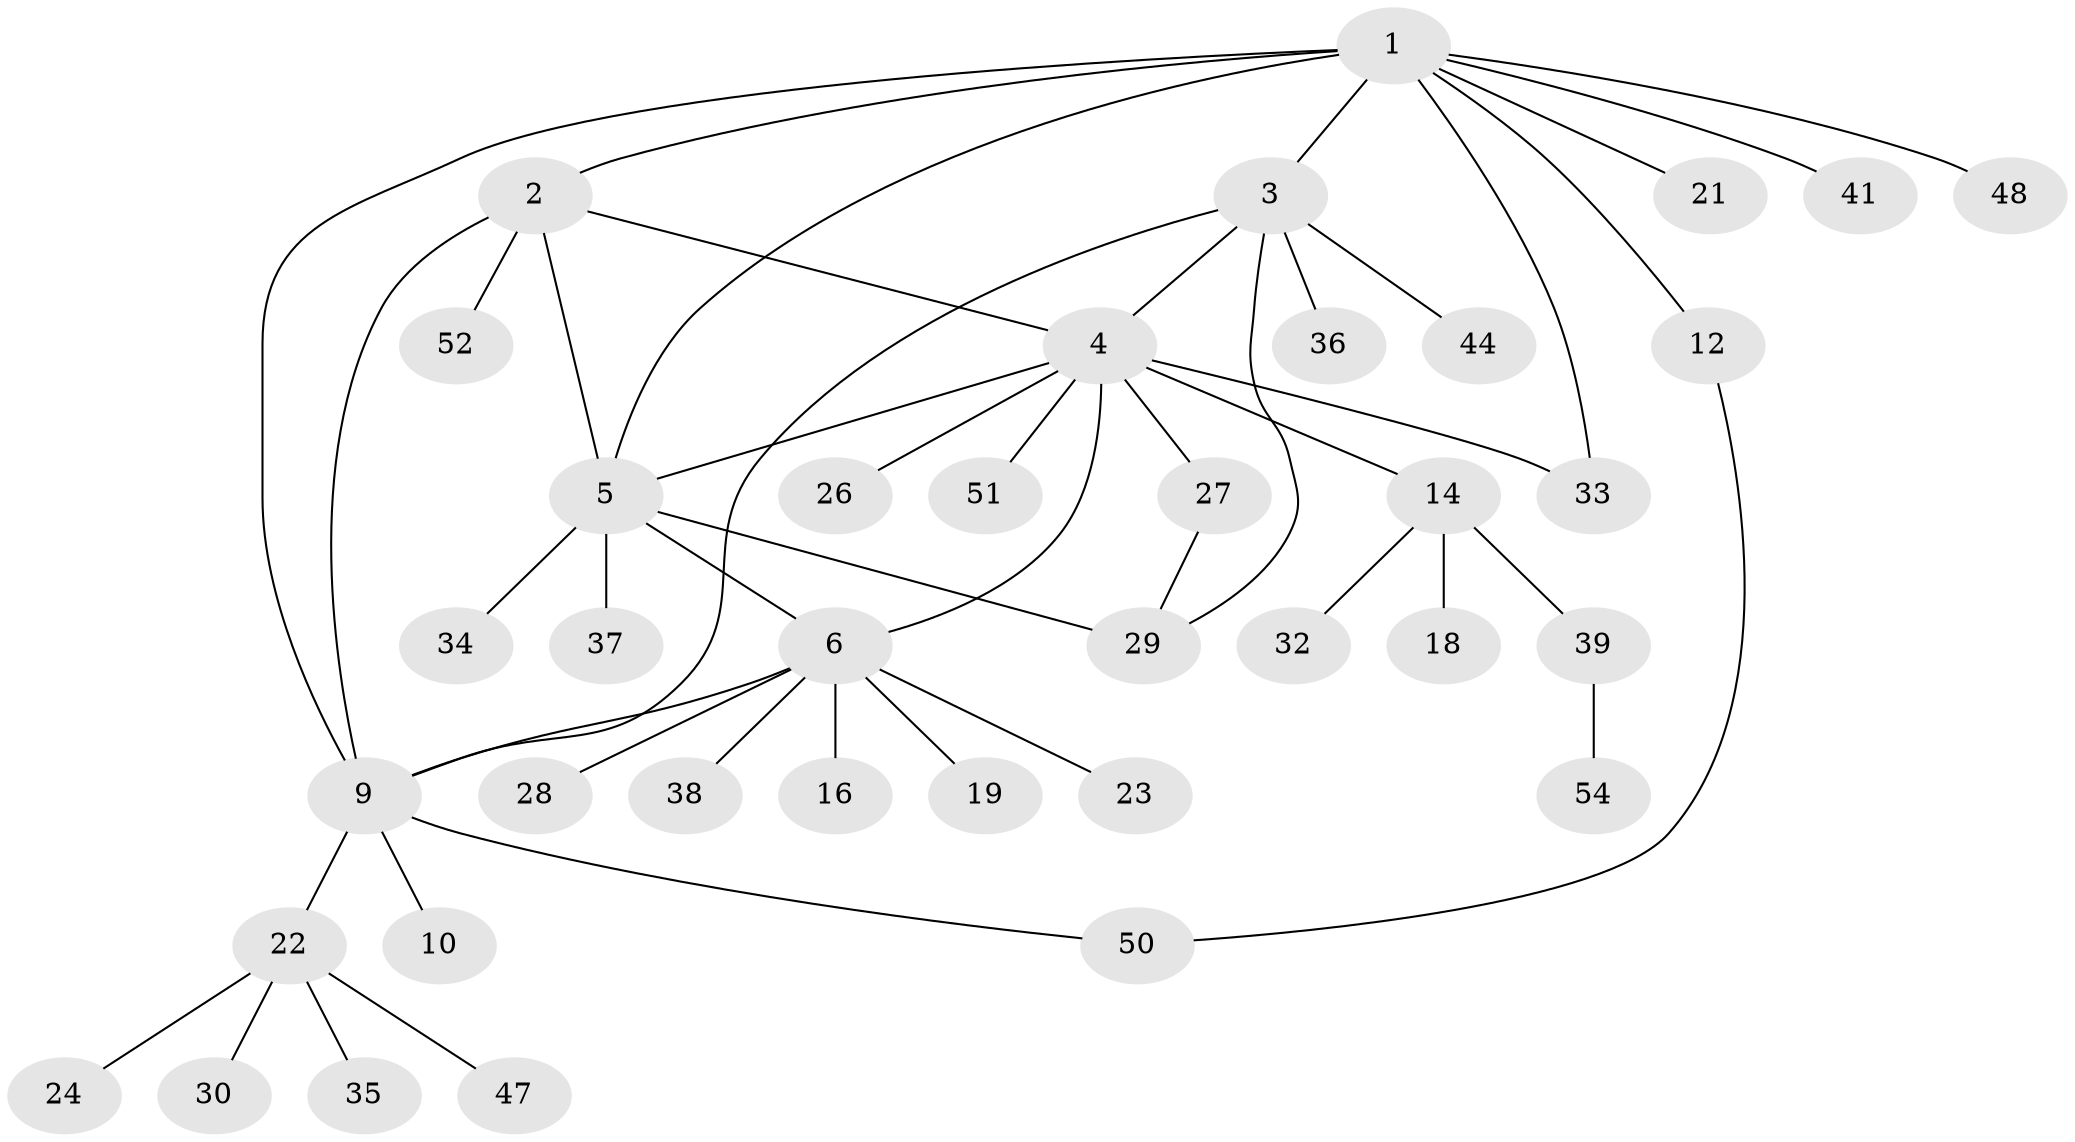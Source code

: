 // Generated by graph-tools (version 1.1) at 2025/52/02/27/25 19:52:21]
// undirected, 38 vertices, 48 edges
graph export_dot {
graph [start="1"]
  node [color=gray90,style=filled];
  1 [super="+45"];
  2 [super="+8"];
  3 [super="+11"];
  4 [super="+7"];
  5 [super="+13"];
  6 [super="+17"];
  9 [super="+53"];
  10;
  12 [super="+15"];
  14 [super="+20"];
  16 [super="+43"];
  18;
  19;
  21;
  22 [super="+25"];
  23 [super="+31"];
  24;
  26;
  27;
  28;
  29 [super="+46"];
  30;
  32;
  33 [super="+40"];
  34;
  35;
  36;
  37 [super="+49"];
  38;
  39;
  41 [super="+42"];
  44;
  47;
  48;
  50;
  51;
  52;
  54;
  1 -- 2;
  1 -- 3;
  1 -- 9 [weight=2];
  1 -- 12;
  1 -- 21;
  1 -- 33;
  1 -- 41;
  1 -- 48;
  1 -- 5;
  2 -- 5;
  2 -- 9;
  2 -- 4;
  2 -- 52;
  3 -- 4;
  3 -- 9;
  3 -- 29;
  3 -- 36;
  3 -- 44;
  4 -- 6;
  4 -- 26;
  4 -- 51;
  4 -- 33;
  4 -- 5;
  4 -- 27;
  4 -- 14;
  5 -- 6;
  5 -- 29;
  5 -- 34;
  5 -- 37;
  6 -- 9;
  6 -- 16;
  6 -- 23;
  6 -- 38;
  6 -- 19;
  6 -- 28;
  9 -- 10;
  9 -- 22;
  9 -- 50;
  12 -- 50;
  14 -- 18;
  14 -- 32;
  14 -- 39;
  22 -- 24;
  22 -- 35;
  22 -- 47;
  22 -- 30;
  27 -- 29;
  39 -- 54;
}
